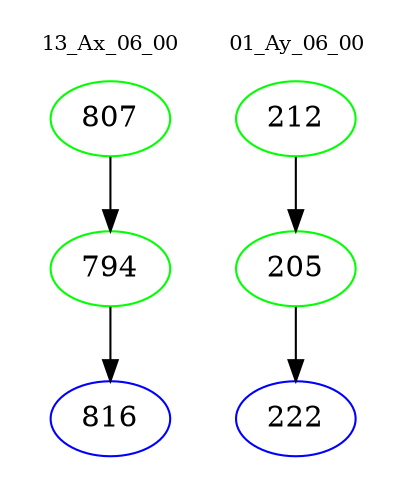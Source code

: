 digraph{
subgraph cluster_0 {
color = white
label = "13_Ax_06_00";
fontsize=10;
T0_807 [label="807", color="green"]
T0_807 -> T0_794 [color="black"]
T0_794 [label="794", color="green"]
T0_794 -> T0_816 [color="black"]
T0_816 [label="816", color="blue"]
}
subgraph cluster_1 {
color = white
label = "01_Ay_06_00";
fontsize=10;
T1_212 [label="212", color="green"]
T1_212 -> T1_205 [color="black"]
T1_205 [label="205", color="green"]
T1_205 -> T1_222 [color="black"]
T1_222 [label="222", color="blue"]
}
}
